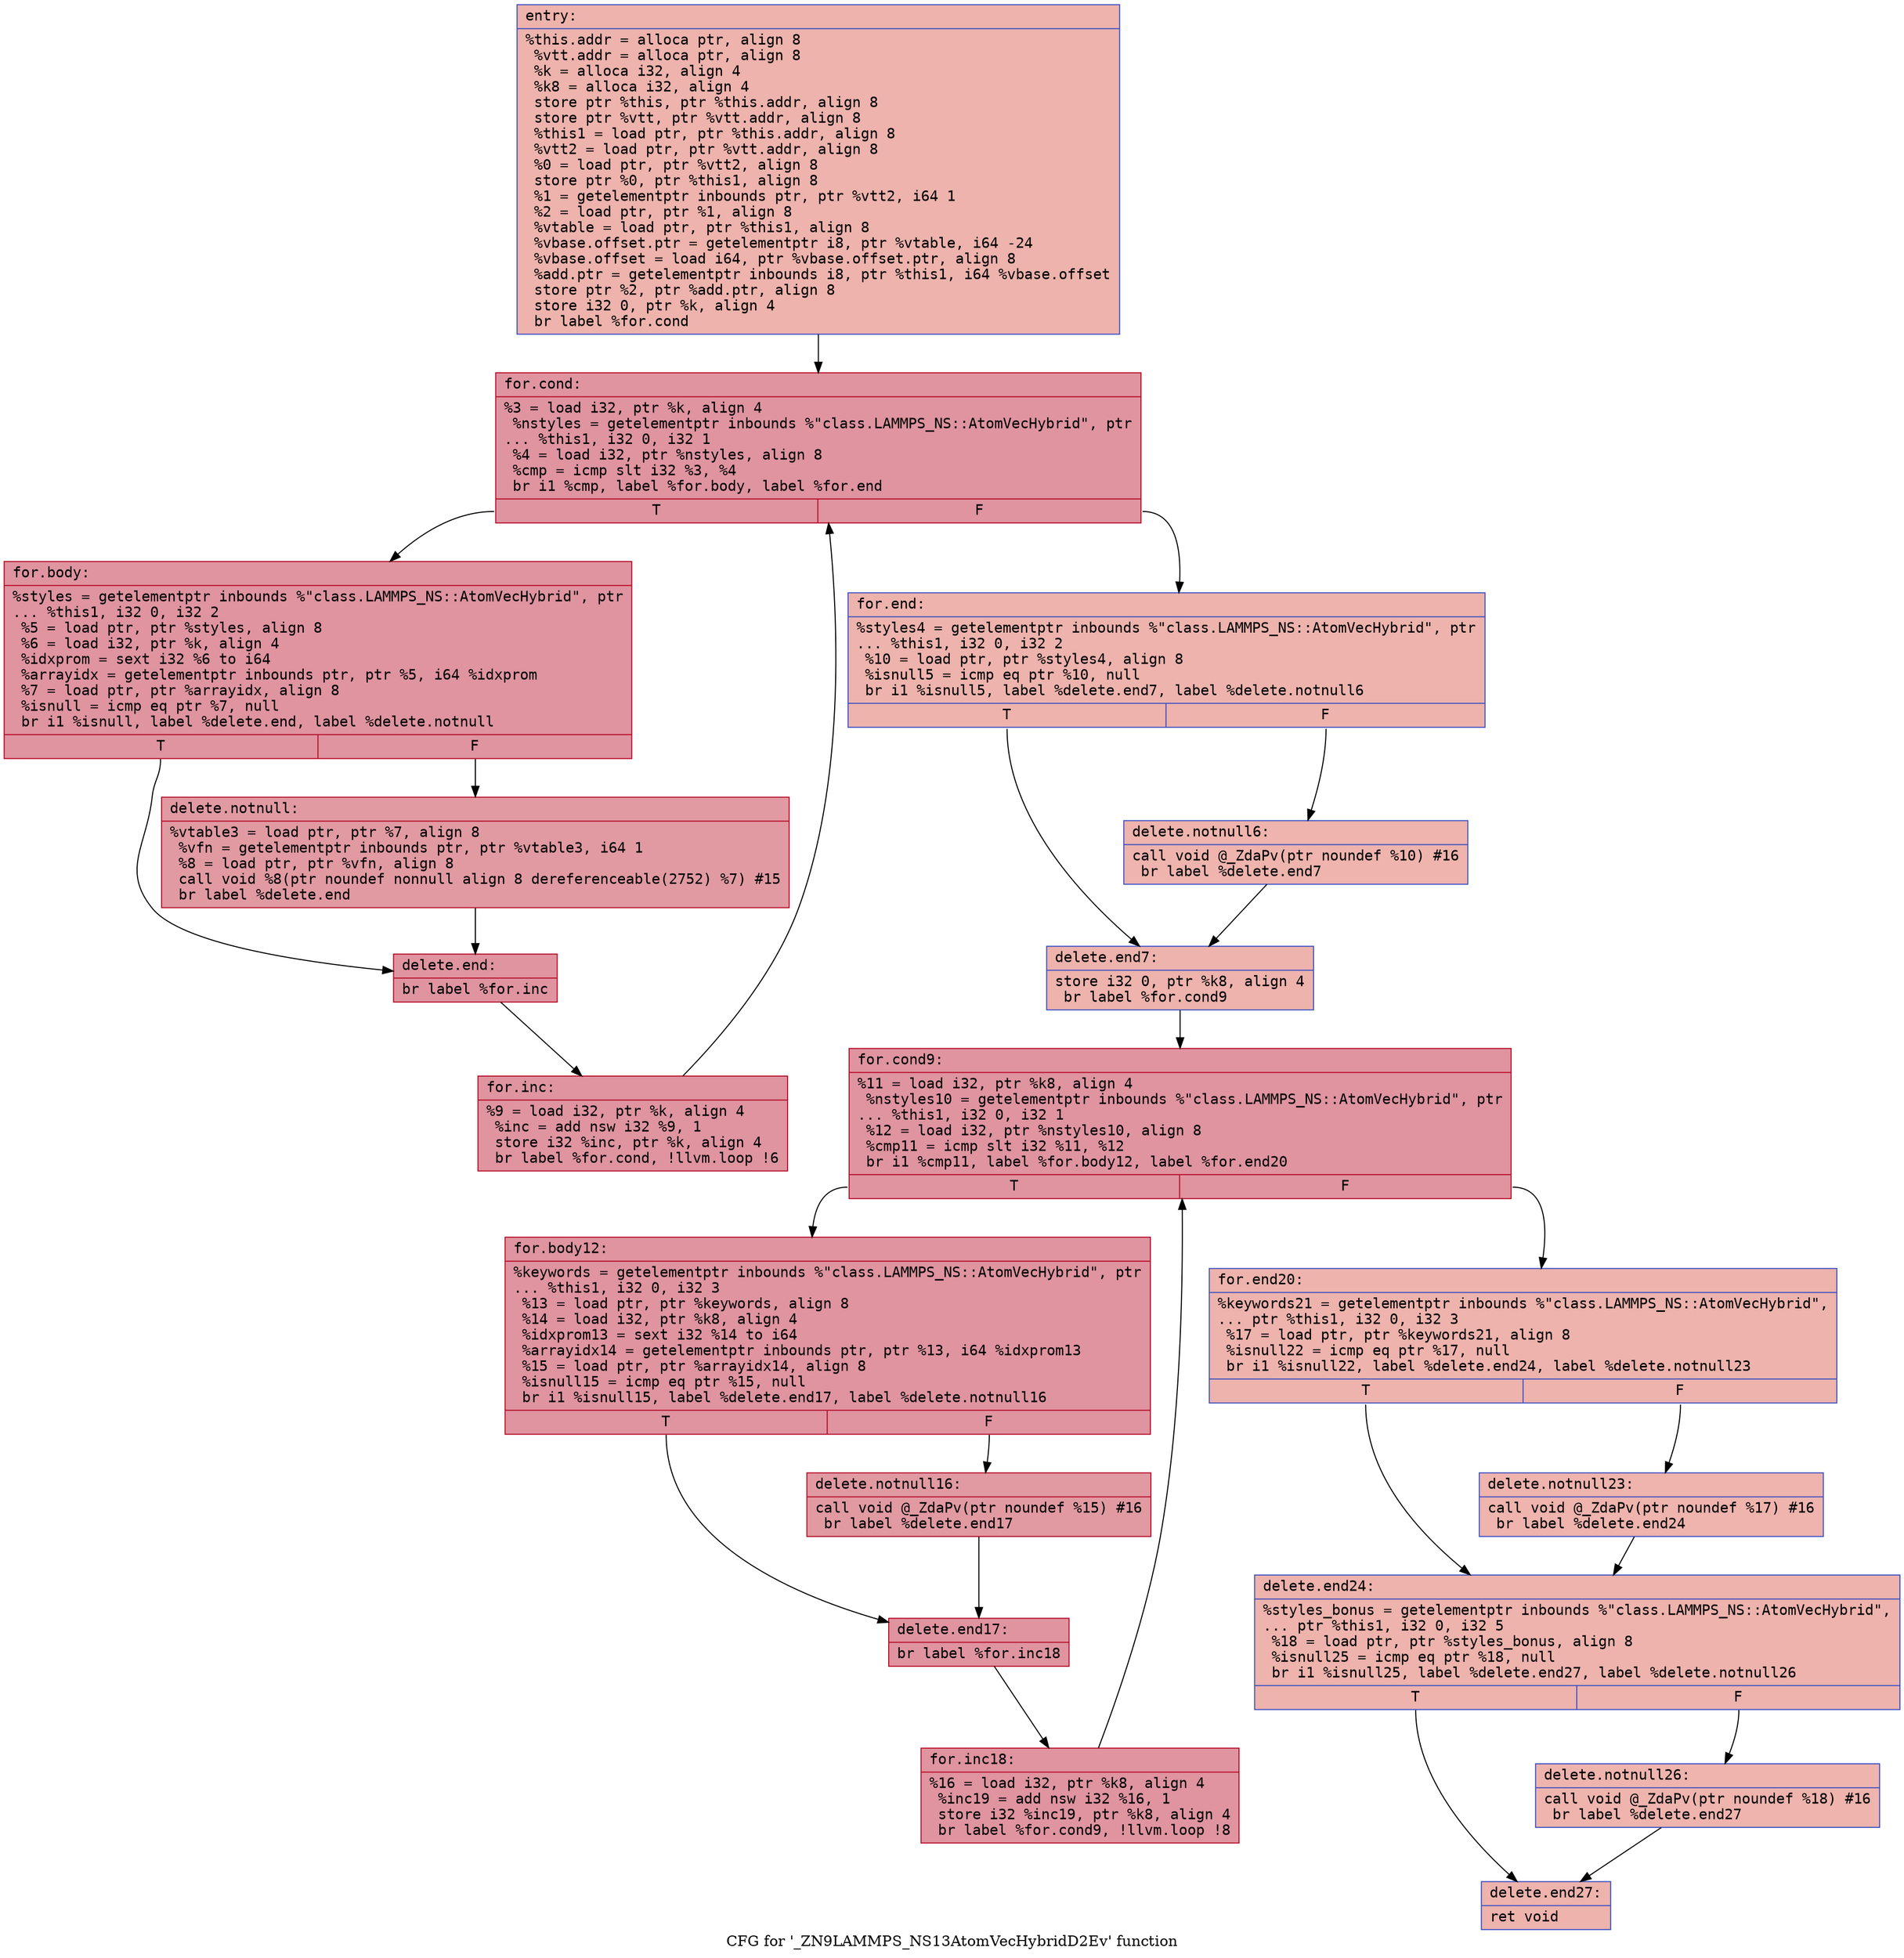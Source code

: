 digraph "CFG for '_ZN9LAMMPS_NS13AtomVecHybridD2Ev' function" {
	label="CFG for '_ZN9LAMMPS_NS13AtomVecHybridD2Ev' function";

	Node0x557e2aeebb00 [shape=record,color="#3d50c3ff", style=filled, fillcolor="#d6524470" fontname="Courier",label="{entry:\l|  %this.addr = alloca ptr, align 8\l  %vtt.addr = alloca ptr, align 8\l  %k = alloca i32, align 4\l  %k8 = alloca i32, align 4\l  store ptr %this, ptr %this.addr, align 8\l  store ptr %vtt, ptr %vtt.addr, align 8\l  %this1 = load ptr, ptr %this.addr, align 8\l  %vtt2 = load ptr, ptr %vtt.addr, align 8\l  %0 = load ptr, ptr %vtt2, align 8\l  store ptr %0, ptr %this1, align 8\l  %1 = getelementptr inbounds ptr, ptr %vtt2, i64 1\l  %2 = load ptr, ptr %1, align 8\l  %vtable = load ptr, ptr %this1, align 8\l  %vbase.offset.ptr = getelementptr i8, ptr %vtable, i64 -24\l  %vbase.offset = load i64, ptr %vbase.offset.ptr, align 8\l  %add.ptr = getelementptr inbounds i8, ptr %this1, i64 %vbase.offset\l  store ptr %2, ptr %add.ptr, align 8\l  store i32 0, ptr %k, align 4\l  br label %for.cond\l}"];
	Node0x557e2aeebb00 -> Node0x557e2aeec780[tooltip="entry -> for.cond\nProbability 100.00%" ];
	Node0x557e2aeec780 [shape=record,color="#b70d28ff", style=filled, fillcolor="#b70d2870" fontname="Courier",label="{for.cond:\l|  %3 = load i32, ptr %k, align 4\l  %nstyles = getelementptr inbounds %\"class.LAMMPS_NS::AtomVecHybrid\", ptr\l... %this1, i32 0, i32 1\l  %4 = load i32, ptr %nstyles, align 8\l  %cmp = icmp slt i32 %3, %4\l  br i1 %cmp, label %for.body, label %for.end\l|{<s0>T|<s1>F}}"];
	Node0x557e2aeec780:s0 -> Node0x557e2aeecad0[tooltip="for.cond -> for.body\nProbability 96.88%" ];
	Node0x557e2aeec780:s1 -> Node0x557e2aeecb20[tooltip="for.cond -> for.end\nProbability 3.12%" ];
	Node0x557e2aeecad0 [shape=record,color="#b70d28ff", style=filled, fillcolor="#b70d2870" fontname="Courier",label="{for.body:\l|  %styles = getelementptr inbounds %\"class.LAMMPS_NS::AtomVecHybrid\", ptr\l... %this1, i32 0, i32 2\l  %5 = load ptr, ptr %styles, align 8\l  %6 = load i32, ptr %k, align 4\l  %idxprom = sext i32 %6 to i64\l  %arrayidx = getelementptr inbounds ptr, ptr %5, i64 %idxprom\l  %7 = load ptr, ptr %arrayidx, align 8\l  %isnull = icmp eq ptr %7, null\l  br i1 %isnull, label %delete.end, label %delete.notnull\l|{<s0>T|<s1>F}}"];
	Node0x557e2aeecad0:s0 -> Node0x557e2aeed0b0[tooltip="for.body -> delete.end\nProbability 37.50%" ];
	Node0x557e2aeecad0:s1 -> Node0x557e2aeed130[tooltip="for.body -> delete.notnull\nProbability 62.50%" ];
	Node0x557e2aeed130 [shape=record,color="#b70d28ff", style=filled, fillcolor="#bb1b2c70" fontname="Courier",label="{delete.notnull:\l|  %vtable3 = load ptr, ptr %7, align 8\l  %vfn = getelementptr inbounds ptr, ptr %vtable3, i64 1\l  %8 = load ptr, ptr %vfn, align 8\l  call void %8(ptr noundef nonnull align 8 dereferenceable(2752) %7) #15\l  br label %delete.end\l}"];
	Node0x557e2aeed130 -> Node0x557e2aeed0b0[tooltip="delete.notnull -> delete.end\nProbability 100.00%" ];
	Node0x557e2aeed0b0 [shape=record,color="#b70d28ff", style=filled, fillcolor="#b70d2870" fontname="Courier",label="{delete.end:\l|  br label %for.inc\l}"];
	Node0x557e2aeed0b0 -> Node0x557e2aeed780[tooltip="delete.end -> for.inc\nProbability 100.00%" ];
	Node0x557e2aeed780 [shape=record,color="#b70d28ff", style=filled, fillcolor="#b70d2870" fontname="Courier",label="{for.inc:\l|  %9 = load i32, ptr %k, align 4\l  %inc = add nsw i32 %9, 1\l  store i32 %inc, ptr %k, align 4\l  br label %for.cond, !llvm.loop !6\l}"];
	Node0x557e2aeed780 -> Node0x557e2aeec780[tooltip="for.inc -> for.cond\nProbability 100.00%" ];
	Node0x557e2aeecb20 [shape=record,color="#3d50c3ff", style=filled, fillcolor="#d6524470" fontname="Courier",label="{for.end:\l|  %styles4 = getelementptr inbounds %\"class.LAMMPS_NS::AtomVecHybrid\", ptr\l... %this1, i32 0, i32 2\l  %10 = load ptr, ptr %styles4, align 8\l  %isnull5 = icmp eq ptr %10, null\l  br i1 %isnull5, label %delete.end7, label %delete.notnull6\l|{<s0>T|<s1>F}}"];
	Node0x557e2aeecb20:s0 -> Node0x557e2aeee7d0[tooltip="for.end -> delete.end7\nProbability 37.50%" ];
	Node0x557e2aeecb20:s1 -> Node0x557e2aeee850[tooltip="for.end -> delete.notnull6\nProbability 62.50%" ];
	Node0x557e2aeee850 [shape=record,color="#3d50c3ff", style=filled, fillcolor="#d8564670" fontname="Courier",label="{delete.notnull6:\l|  call void @_ZdaPv(ptr noundef %10) #16\l  br label %delete.end7\l}"];
	Node0x557e2aeee850 -> Node0x557e2aeee7d0[tooltip="delete.notnull6 -> delete.end7\nProbability 100.00%" ];
	Node0x557e2aeee7d0 [shape=record,color="#3d50c3ff", style=filled, fillcolor="#d6524470" fontname="Courier",label="{delete.end7:\l|  store i32 0, ptr %k8, align 4\l  br label %for.cond9\l}"];
	Node0x557e2aeee7d0 -> Node0x557e2aeeec70[tooltip="delete.end7 -> for.cond9\nProbability 100.00%" ];
	Node0x557e2aeeec70 [shape=record,color="#b70d28ff", style=filled, fillcolor="#b70d2870" fontname="Courier",label="{for.cond9:\l|  %11 = load i32, ptr %k8, align 4\l  %nstyles10 = getelementptr inbounds %\"class.LAMMPS_NS::AtomVecHybrid\", ptr\l... %this1, i32 0, i32 1\l  %12 = load i32, ptr %nstyles10, align 8\l  %cmp11 = icmp slt i32 %11, %12\l  br i1 %cmp11, label %for.body12, label %for.end20\l|{<s0>T|<s1>F}}"];
	Node0x557e2aeeec70:s0 -> Node0x557e2aeeefb0[tooltip="for.cond9 -> for.body12\nProbability 96.88%" ];
	Node0x557e2aeeec70:s1 -> Node0x557e2aeef030[tooltip="for.cond9 -> for.end20\nProbability 3.12%" ];
	Node0x557e2aeeefb0 [shape=record,color="#b70d28ff", style=filled, fillcolor="#b70d2870" fontname="Courier",label="{for.body12:\l|  %keywords = getelementptr inbounds %\"class.LAMMPS_NS::AtomVecHybrid\", ptr\l... %this1, i32 0, i32 3\l  %13 = load ptr, ptr %keywords, align 8\l  %14 = load i32, ptr %k8, align 4\l  %idxprom13 = sext i32 %14 to i64\l  %arrayidx14 = getelementptr inbounds ptr, ptr %13, i64 %idxprom13\l  %15 = load ptr, ptr %arrayidx14, align 8\l  %isnull15 = icmp eq ptr %15, null\l  br i1 %isnull15, label %delete.end17, label %delete.notnull16\l|{<s0>T|<s1>F}}"];
	Node0x557e2aeeefb0:s0 -> Node0x557e2aeef600[tooltip="for.body12 -> delete.end17\nProbability 37.50%" ];
	Node0x557e2aeeefb0:s1 -> Node0x557e2aeef6b0[tooltip="for.body12 -> delete.notnull16\nProbability 62.50%" ];
	Node0x557e2aeef6b0 [shape=record,color="#b70d28ff", style=filled, fillcolor="#bb1b2c70" fontname="Courier",label="{delete.notnull16:\l|  call void @_ZdaPv(ptr noundef %15) #16\l  br label %delete.end17\l}"];
	Node0x557e2aeef6b0 -> Node0x557e2aeef600[tooltip="delete.notnull16 -> delete.end17\nProbability 100.00%" ];
	Node0x557e2aeef600 [shape=record,color="#b70d28ff", style=filled, fillcolor="#b70d2870" fontname="Courier",label="{delete.end17:\l|  br label %for.inc18\l}"];
	Node0x557e2aeef600 -> Node0x557e2aeefa10[tooltip="delete.end17 -> for.inc18\nProbability 100.00%" ];
	Node0x557e2aeefa10 [shape=record,color="#b70d28ff", style=filled, fillcolor="#b70d2870" fontname="Courier",label="{for.inc18:\l|  %16 = load i32, ptr %k8, align 4\l  %inc19 = add nsw i32 %16, 1\l  store i32 %inc19, ptr %k8, align 4\l  br label %for.cond9, !llvm.loop !8\l}"];
	Node0x557e2aeefa10 -> Node0x557e2aeeec70[tooltip="for.inc18 -> for.cond9\nProbability 100.00%" ];
	Node0x557e2aeef030 [shape=record,color="#3d50c3ff", style=filled, fillcolor="#d6524470" fontname="Courier",label="{for.end20:\l|  %keywords21 = getelementptr inbounds %\"class.LAMMPS_NS::AtomVecHybrid\",\l... ptr %this1, i32 0, i32 3\l  %17 = load ptr, ptr %keywords21, align 8\l  %isnull22 = icmp eq ptr %17, null\l  br i1 %isnull22, label %delete.end24, label %delete.notnull23\l|{<s0>T|<s1>F}}"];
	Node0x557e2aeef030:s0 -> Node0x557e2aef0040[tooltip="for.end20 -> delete.end24\nProbability 37.50%" ];
	Node0x557e2aeef030:s1 -> Node0x557e2aef00f0[tooltip="for.end20 -> delete.notnull23\nProbability 62.50%" ];
	Node0x557e2aef00f0 [shape=record,color="#3d50c3ff", style=filled, fillcolor="#d8564670" fontname="Courier",label="{delete.notnull23:\l|  call void @_ZdaPv(ptr noundef %17) #16\l  br label %delete.end24\l}"];
	Node0x557e2aef00f0 -> Node0x557e2aef0040[tooltip="delete.notnull23 -> delete.end24\nProbability 100.00%" ];
	Node0x557e2aef0040 [shape=record,color="#3d50c3ff", style=filled, fillcolor="#d6524470" fontname="Courier",label="{delete.end24:\l|  %styles_bonus = getelementptr inbounds %\"class.LAMMPS_NS::AtomVecHybrid\",\l... ptr %this1, i32 0, i32 5\l  %18 = load ptr, ptr %styles_bonus, align 8\l  %isnull25 = icmp eq ptr %18, null\l  br i1 %isnull25, label %delete.end27, label %delete.notnull26\l|{<s0>T|<s1>F}}"];
	Node0x557e2aef0040:s0 -> Node0x557e2aef08e0[tooltip="delete.end24 -> delete.end27\nProbability 37.50%" ];
	Node0x557e2aef0040:s1 -> Node0x557e2aef0990[tooltip="delete.end24 -> delete.notnull26\nProbability 62.50%" ];
	Node0x557e2aef0990 [shape=record,color="#3d50c3ff", style=filled, fillcolor="#d8564670" fontname="Courier",label="{delete.notnull26:\l|  call void @_ZdaPv(ptr noundef %18) #16\l  br label %delete.end27\l}"];
	Node0x557e2aef0990 -> Node0x557e2aef08e0[tooltip="delete.notnull26 -> delete.end27\nProbability 100.00%" ];
	Node0x557e2aef08e0 [shape=record,color="#3d50c3ff", style=filled, fillcolor="#d6524470" fontname="Courier",label="{delete.end27:\l|  ret void\l}"];
}
